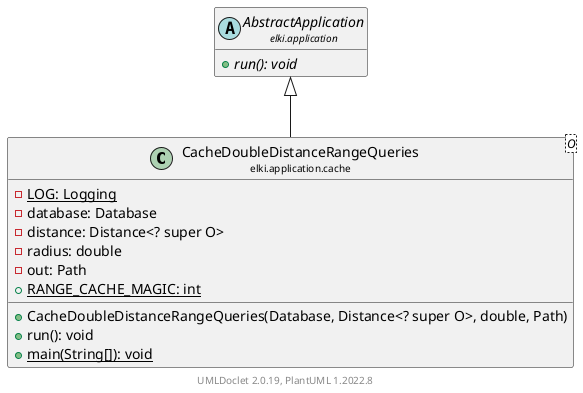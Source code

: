 @startuml
    remove .*\.(Instance|Par|Parameterizer|Factory)$
    set namespaceSeparator none
    hide empty fields
    hide empty methods

    class "<size:14>CacheDoubleDistanceRangeQueries\n<size:10>elki.application.cache" as elki.application.cache.CacheDoubleDistanceRangeQueries<O> [[CacheDoubleDistanceRangeQueries.html]] {
        {static} -LOG: Logging
        -database: Database
        -distance: Distance<? super O>
        -radius: double
        -out: Path
        {static} +RANGE_CACHE_MAGIC: int
        +CacheDoubleDistanceRangeQueries(Database, Distance<? super O>, double, Path)
        +run(): void
        {static} +main(String[]): void
    }

    abstract class "<size:14>AbstractApplication\n<size:10>elki.application" as elki.application.AbstractApplication [[../AbstractApplication.html]] {
        {abstract} +run(): void
    }
    class "<size:14>CacheDoubleDistanceRangeQueries.Par\n<size:10>elki.application.cache" as elki.application.cache.CacheDoubleDistanceRangeQueries.Par<O> [[CacheDoubleDistanceRangeQueries.Par.html]]

    elki.application.AbstractApplication <|-- elki.application.cache.CacheDoubleDistanceRangeQueries
    elki.application.cache.CacheDoubleDistanceRangeQueries +-- elki.application.cache.CacheDoubleDistanceRangeQueries.Par

    center footer UMLDoclet 2.0.19, PlantUML 1.2022.8
@enduml
